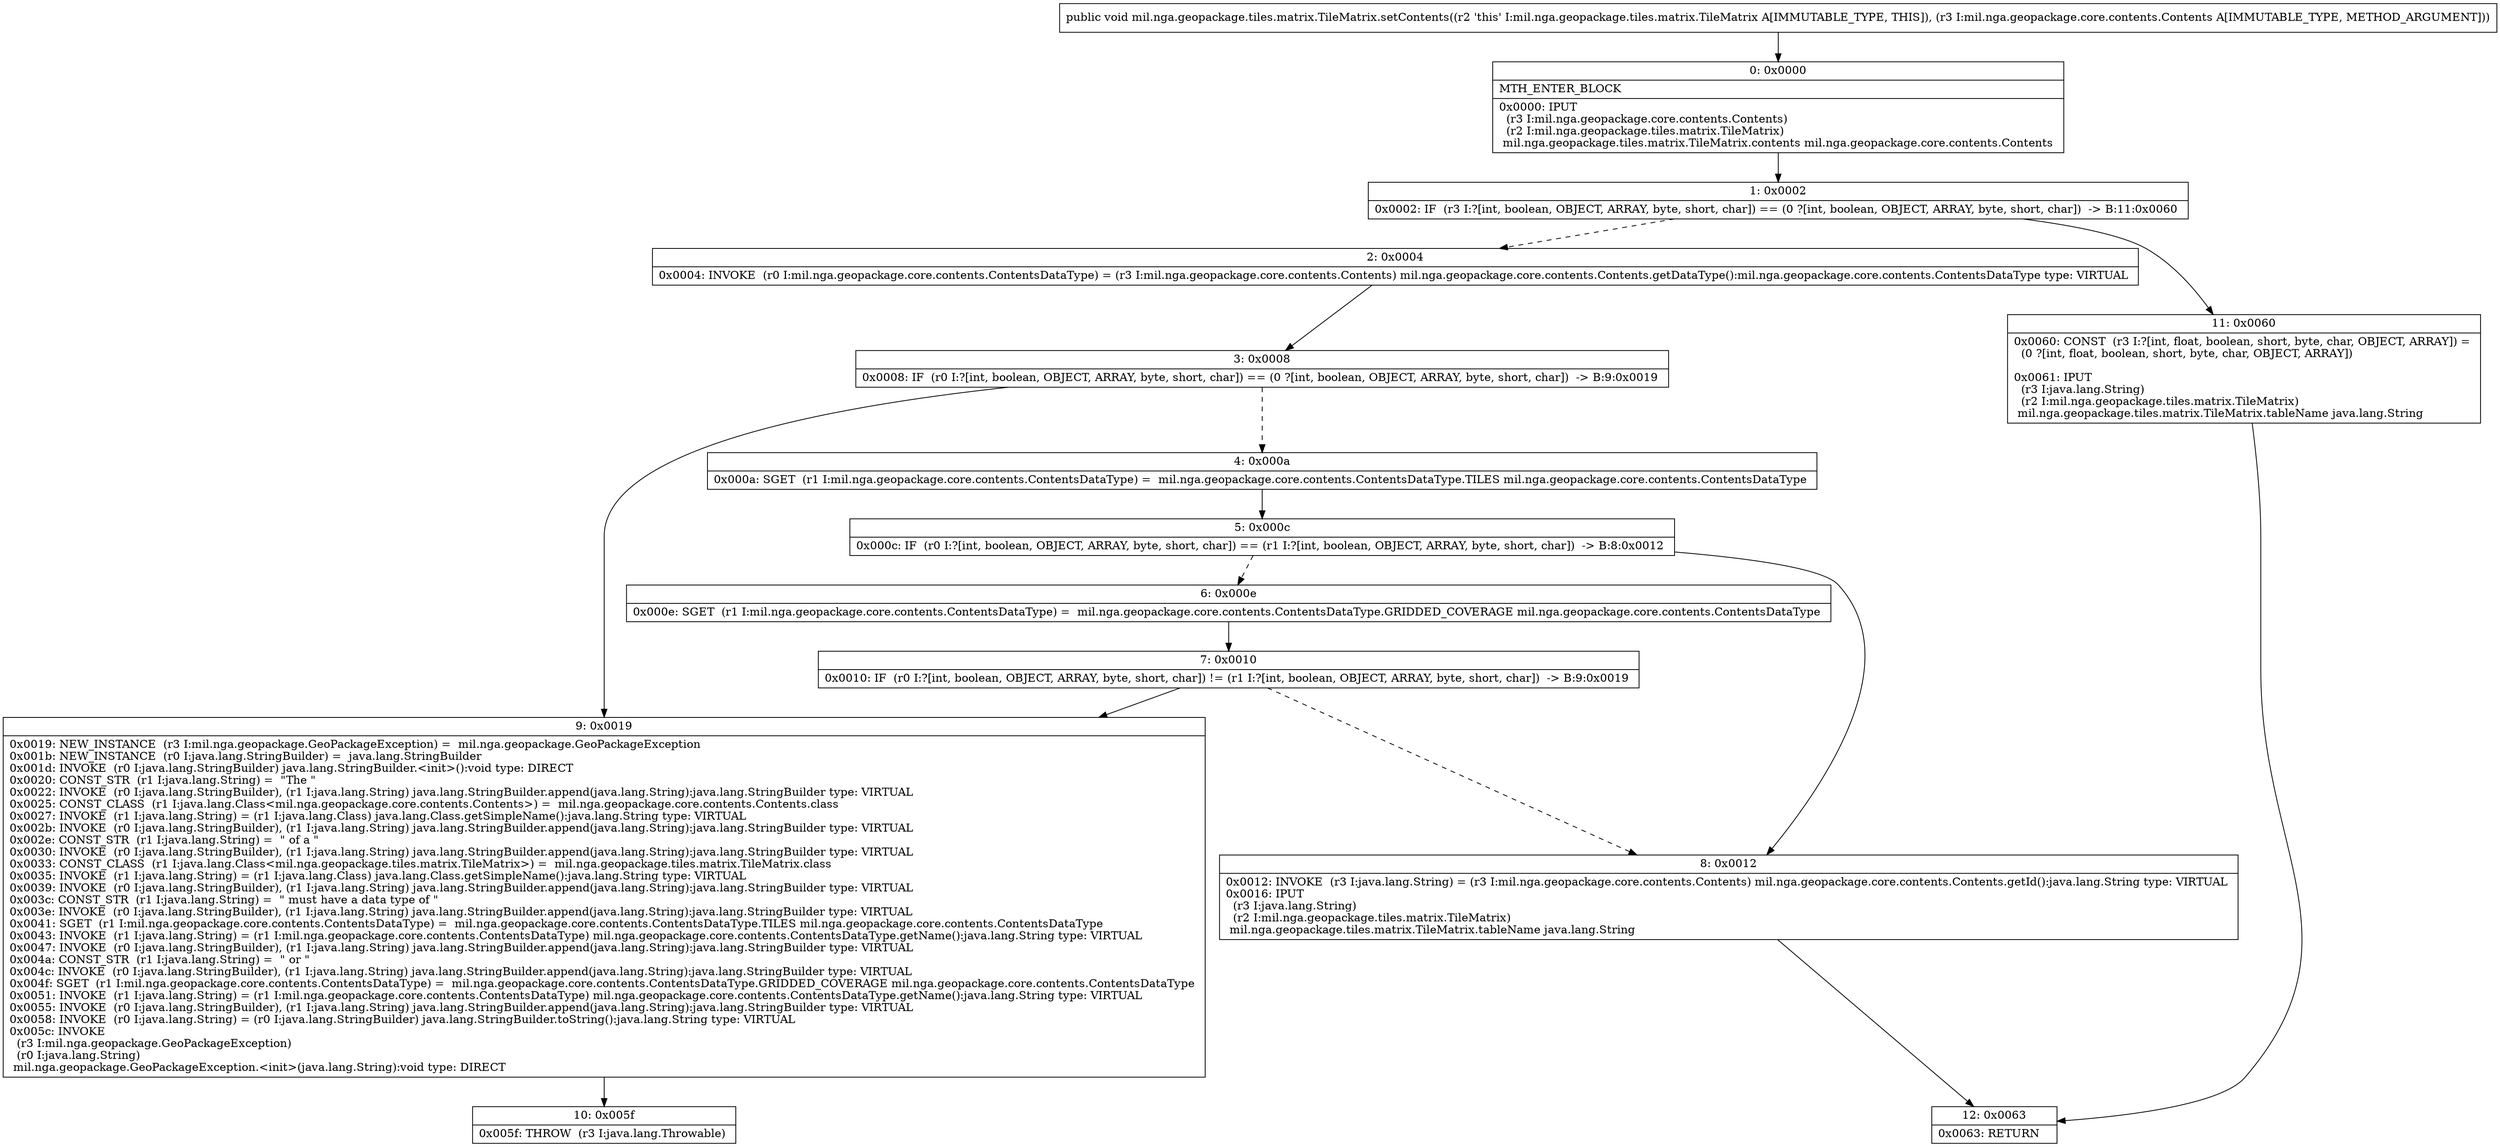 digraph "CFG formil.nga.geopackage.tiles.matrix.TileMatrix.setContents(Lmil\/nga\/geopackage\/core\/contents\/Contents;)V" {
Node_0 [shape=record,label="{0\:\ 0x0000|MTH_ENTER_BLOCK\l|0x0000: IPUT  \l  (r3 I:mil.nga.geopackage.core.contents.Contents)\l  (r2 I:mil.nga.geopackage.tiles.matrix.TileMatrix)\l mil.nga.geopackage.tiles.matrix.TileMatrix.contents mil.nga.geopackage.core.contents.Contents \l}"];
Node_1 [shape=record,label="{1\:\ 0x0002|0x0002: IF  (r3 I:?[int, boolean, OBJECT, ARRAY, byte, short, char]) == (0 ?[int, boolean, OBJECT, ARRAY, byte, short, char])  \-\> B:11:0x0060 \l}"];
Node_2 [shape=record,label="{2\:\ 0x0004|0x0004: INVOKE  (r0 I:mil.nga.geopackage.core.contents.ContentsDataType) = (r3 I:mil.nga.geopackage.core.contents.Contents) mil.nga.geopackage.core.contents.Contents.getDataType():mil.nga.geopackage.core.contents.ContentsDataType type: VIRTUAL \l}"];
Node_3 [shape=record,label="{3\:\ 0x0008|0x0008: IF  (r0 I:?[int, boolean, OBJECT, ARRAY, byte, short, char]) == (0 ?[int, boolean, OBJECT, ARRAY, byte, short, char])  \-\> B:9:0x0019 \l}"];
Node_4 [shape=record,label="{4\:\ 0x000a|0x000a: SGET  (r1 I:mil.nga.geopackage.core.contents.ContentsDataType) =  mil.nga.geopackage.core.contents.ContentsDataType.TILES mil.nga.geopackage.core.contents.ContentsDataType \l}"];
Node_5 [shape=record,label="{5\:\ 0x000c|0x000c: IF  (r0 I:?[int, boolean, OBJECT, ARRAY, byte, short, char]) == (r1 I:?[int, boolean, OBJECT, ARRAY, byte, short, char])  \-\> B:8:0x0012 \l}"];
Node_6 [shape=record,label="{6\:\ 0x000e|0x000e: SGET  (r1 I:mil.nga.geopackage.core.contents.ContentsDataType) =  mil.nga.geopackage.core.contents.ContentsDataType.GRIDDED_COVERAGE mil.nga.geopackage.core.contents.ContentsDataType \l}"];
Node_7 [shape=record,label="{7\:\ 0x0010|0x0010: IF  (r0 I:?[int, boolean, OBJECT, ARRAY, byte, short, char]) != (r1 I:?[int, boolean, OBJECT, ARRAY, byte, short, char])  \-\> B:9:0x0019 \l}"];
Node_8 [shape=record,label="{8\:\ 0x0012|0x0012: INVOKE  (r3 I:java.lang.String) = (r3 I:mil.nga.geopackage.core.contents.Contents) mil.nga.geopackage.core.contents.Contents.getId():java.lang.String type: VIRTUAL \l0x0016: IPUT  \l  (r3 I:java.lang.String)\l  (r2 I:mil.nga.geopackage.tiles.matrix.TileMatrix)\l mil.nga.geopackage.tiles.matrix.TileMatrix.tableName java.lang.String \l}"];
Node_9 [shape=record,label="{9\:\ 0x0019|0x0019: NEW_INSTANCE  (r3 I:mil.nga.geopackage.GeoPackageException) =  mil.nga.geopackage.GeoPackageException \l0x001b: NEW_INSTANCE  (r0 I:java.lang.StringBuilder) =  java.lang.StringBuilder \l0x001d: INVOKE  (r0 I:java.lang.StringBuilder) java.lang.StringBuilder.\<init\>():void type: DIRECT \l0x0020: CONST_STR  (r1 I:java.lang.String) =  \"The \" \l0x0022: INVOKE  (r0 I:java.lang.StringBuilder), (r1 I:java.lang.String) java.lang.StringBuilder.append(java.lang.String):java.lang.StringBuilder type: VIRTUAL \l0x0025: CONST_CLASS  (r1 I:java.lang.Class\<mil.nga.geopackage.core.contents.Contents\>) =  mil.nga.geopackage.core.contents.Contents.class \l0x0027: INVOKE  (r1 I:java.lang.String) = (r1 I:java.lang.Class) java.lang.Class.getSimpleName():java.lang.String type: VIRTUAL \l0x002b: INVOKE  (r0 I:java.lang.StringBuilder), (r1 I:java.lang.String) java.lang.StringBuilder.append(java.lang.String):java.lang.StringBuilder type: VIRTUAL \l0x002e: CONST_STR  (r1 I:java.lang.String) =  \" of a \" \l0x0030: INVOKE  (r0 I:java.lang.StringBuilder), (r1 I:java.lang.String) java.lang.StringBuilder.append(java.lang.String):java.lang.StringBuilder type: VIRTUAL \l0x0033: CONST_CLASS  (r1 I:java.lang.Class\<mil.nga.geopackage.tiles.matrix.TileMatrix\>) =  mil.nga.geopackage.tiles.matrix.TileMatrix.class \l0x0035: INVOKE  (r1 I:java.lang.String) = (r1 I:java.lang.Class) java.lang.Class.getSimpleName():java.lang.String type: VIRTUAL \l0x0039: INVOKE  (r0 I:java.lang.StringBuilder), (r1 I:java.lang.String) java.lang.StringBuilder.append(java.lang.String):java.lang.StringBuilder type: VIRTUAL \l0x003c: CONST_STR  (r1 I:java.lang.String) =  \" must have a data type of \" \l0x003e: INVOKE  (r0 I:java.lang.StringBuilder), (r1 I:java.lang.String) java.lang.StringBuilder.append(java.lang.String):java.lang.StringBuilder type: VIRTUAL \l0x0041: SGET  (r1 I:mil.nga.geopackage.core.contents.ContentsDataType) =  mil.nga.geopackage.core.contents.ContentsDataType.TILES mil.nga.geopackage.core.contents.ContentsDataType \l0x0043: INVOKE  (r1 I:java.lang.String) = (r1 I:mil.nga.geopackage.core.contents.ContentsDataType) mil.nga.geopackage.core.contents.ContentsDataType.getName():java.lang.String type: VIRTUAL \l0x0047: INVOKE  (r0 I:java.lang.StringBuilder), (r1 I:java.lang.String) java.lang.StringBuilder.append(java.lang.String):java.lang.StringBuilder type: VIRTUAL \l0x004a: CONST_STR  (r1 I:java.lang.String) =  \" or \" \l0x004c: INVOKE  (r0 I:java.lang.StringBuilder), (r1 I:java.lang.String) java.lang.StringBuilder.append(java.lang.String):java.lang.StringBuilder type: VIRTUAL \l0x004f: SGET  (r1 I:mil.nga.geopackage.core.contents.ContentsDataType) =  mil.nga.geopackage.core.contents.ContentsDataType.GRIDDED_COVERAGE mil.nga.geopackage.core.contents.ContentsDataType \l0x0051: INVOKE  (r1 I:java.lang.String) = (r1 I:mil.nga.geopackage.core.contents.ContentsDataType) mil.nga.geopackage.core.contents.ContentsDataType.getName():java.lang.String type: VIRTUAL \l0x0055: INVOKE  (r0 I:java.lang.StringBuilder), (r1 I:java.lang.String) java.lang.StringBuilder.append(java.lang.String):java.lang.StringBuilder type: VIRTUAL \l0x0058: INVOKE  (r0 I:java.lang.String) = (r0 I:java.lang.StringBuilder) java.lang.StringBuilder.toString():java.lang.String type: VIRTUAL \l0x005c: INVOKE  \l  (r3 I:mil.nga.geopackage.GeoPackageException)\l  (r0 I:java.lang.String)\l mil.nga.geopackage.GeoPackageException.\<init\>(java.lang.String):void type: DIRECT \l}"];
Node_10 [shape=record,label="{10\:\ 0x005f|0x005f: THROW  (r3 I:java.lang.Throwable) \l}"];
Node_11 [shape=record,label="{11\:\ 0x0060|0x0060: CONST  (r3 I:?[int, float, boolean, short, byte, char, OBJECT, ARRAY]) = \l  (0 ?[int, float, boolean, short, byte, char, OBJECT, ARRAY])\l \l0x0061: IPUT  \l  (r3 I:java.lang.String)\l  (r2 I:mil.nga.geopackage.tiles.matrix.TileMatrix)\l mil.nga.geopackage.tiles.matrix.TileMatrix.tableName java.lang.String \l}"];
Node_12 [shape=record,label="{12\:\ 0x0063|0x0063: RETURN   \l}"];
MethodNode[shape=record,label="{public void mil.nga.geopackage.tiles.matrix.TileMatrix.setContents((r2 'this' I:mil.nga.geopackage.tiles.matrix.TileMatrix A[IMMUTABLE_TYPE, THIS]), (r3 I:mil.nga.geopackage.core.contents.Contents A[IMMUTABLE_TYPE, METHOD_ARGUMENT])) }"];
MethodNode -> Node_0;
Node_0 -> Node_1;
Node_1 -> Node_2[style=dashed];
Node_1 -> Node_11;
Node_2 -> Node_3;
Node_3 -> Node_4[style=dashed];
Node_3 -> Node_9;
Node_4 -> Node_5;
Node_5 -> Node_6[style=dashed];
Node_5 -> Node_8;
Node_6 -> Node_7;
Node_7 -> Node_8[style=dashed];
Node_7 -> Node_9;
Node_8 -> Node_12;
Node_9 -> Node_10;
Node_11 -> Node_12;
}

